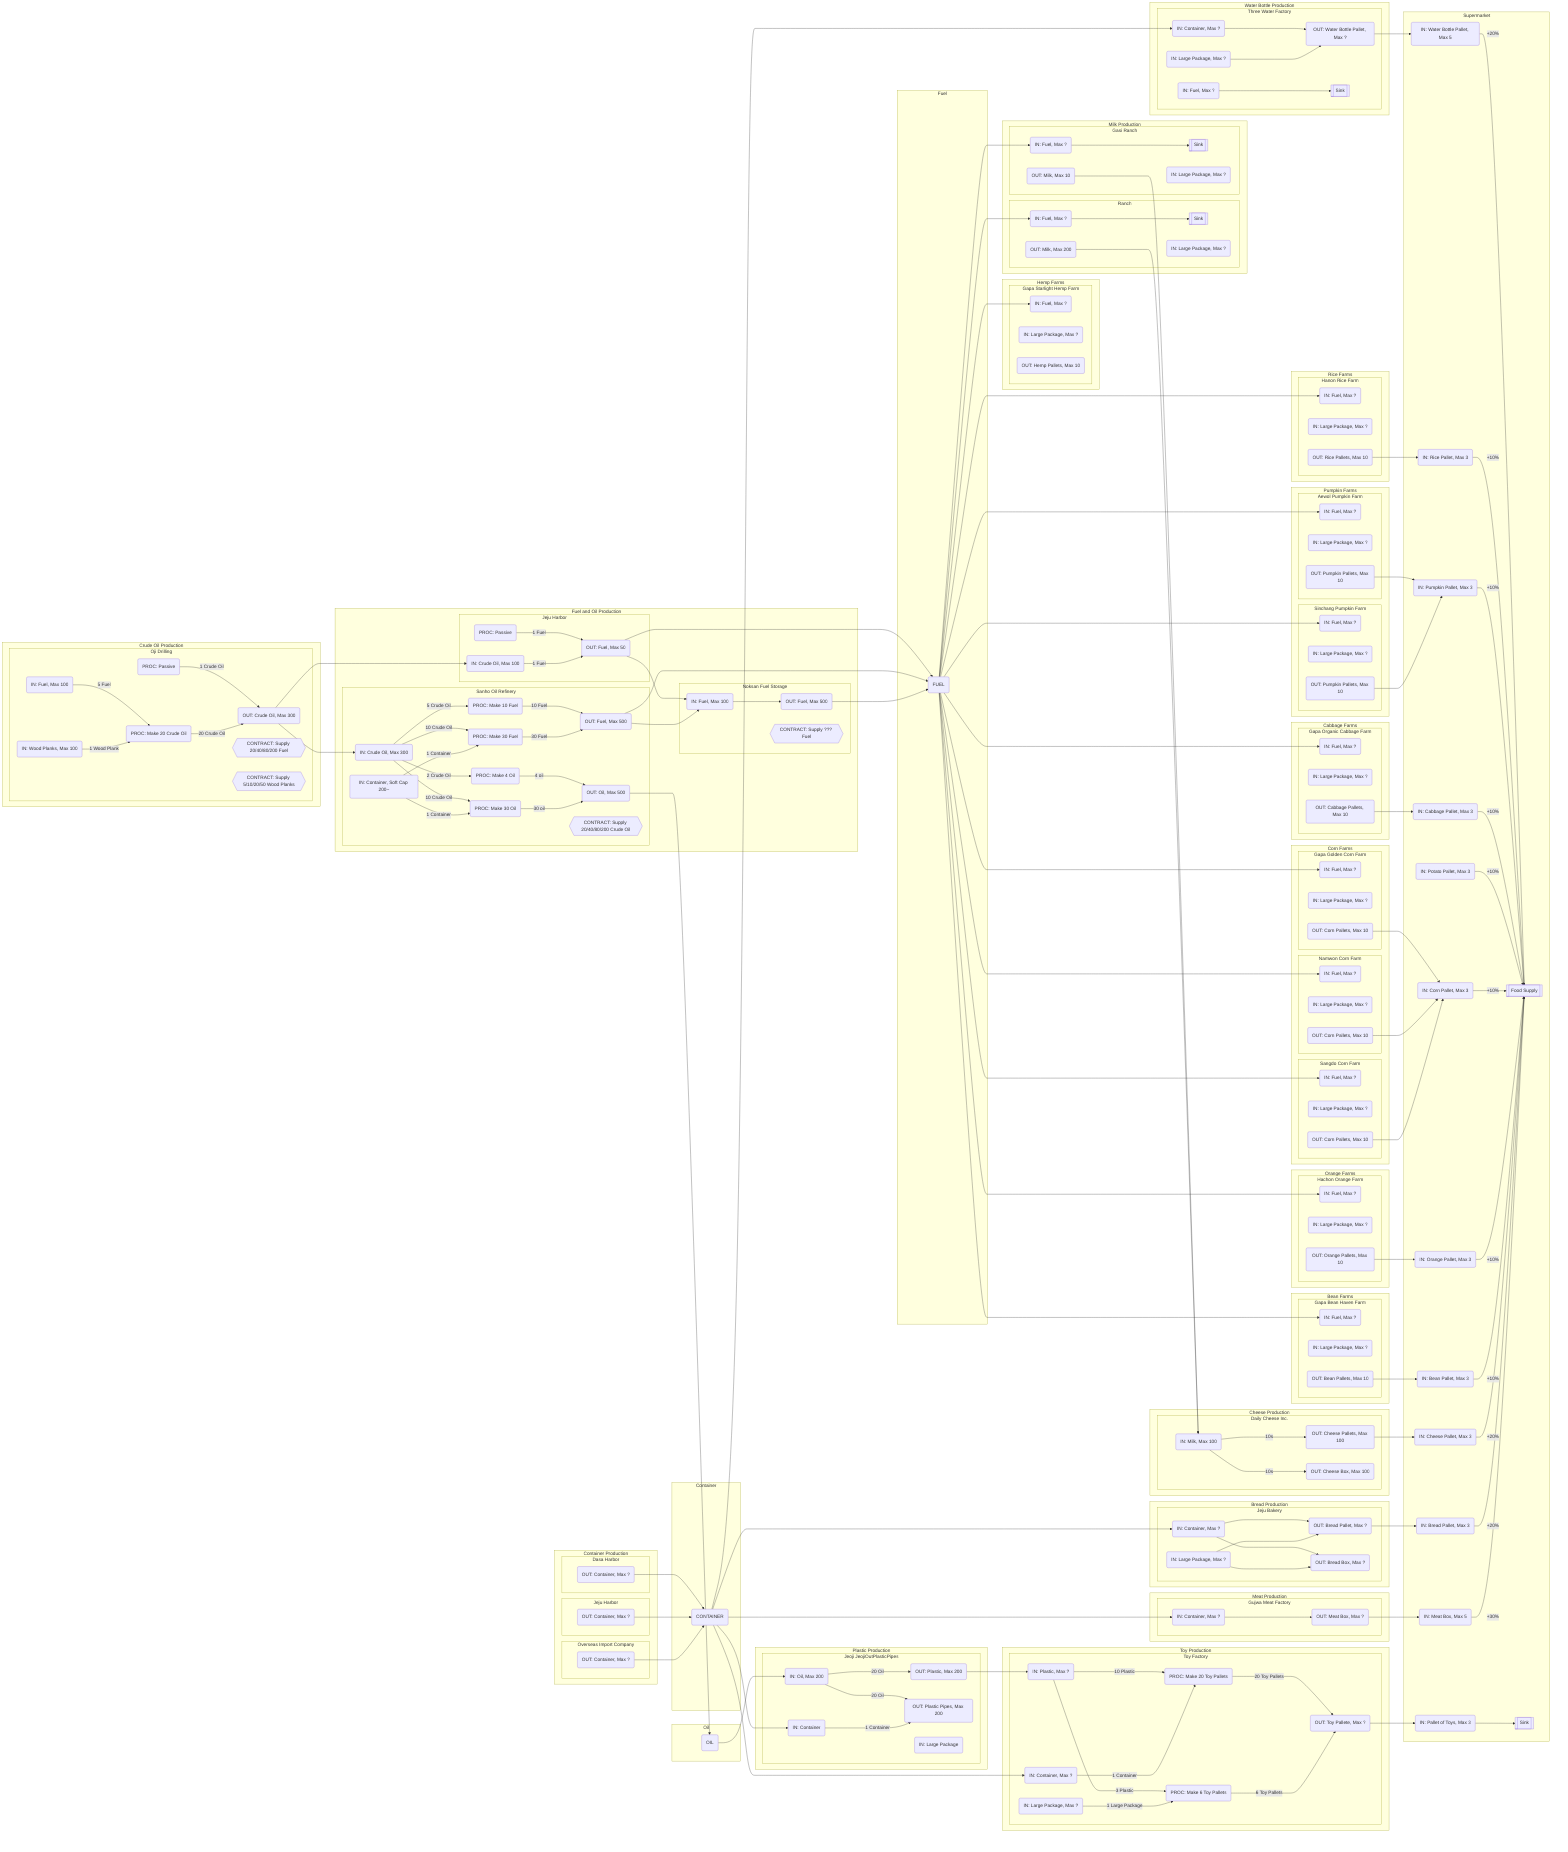 graph LR

    subgraph Crude Oil Production
        subgraph Oji Drilling
            OjiCrudeOil(OUT: Crude Oil, Max 300)
            OjiPassive(PROC: Passive) -->|1 Crude Oil| OjiCrudeOil
            OjiMake20Crude(PROC: Make 20 Crude Oil) -->|20 Crude Oil| OjiCrudeOil
            OjiInFuel(IN: Fuel, Max 100) -->|5 Fuel| OjiMake20Crude
            OjiInPlanks(IN: Wood Planks, Max 100) -->|1 Wood Plank| OjiMake20Crude
            OjiFuelContract{{CONTRACT: Supply 20/40/80/200 Fuel}}
            OjiPlankContract{{CONTRACT: Supply 5/10/20/50 Wood Planks}}
        end
    end

    subgraph Fuel and Oil Production
        subgraph Jeju Harbor
            JJOutFuel(OUT: Fuel, Max 50)
            JJPassive(PROC: Passive) -->|1 Fuel| JJOutFuel
            OjiCrudeOil --> JJInCrude(IN: Crude Oil, Max 100) -->|1 Fuel| JJOutFuel
        end
        subgraph Sanho Oil Refinery
            SanhoOutFuel(OUT: Fuel, Max 500)
            SanhoOutOil(OUT: Oil, Max 500)
            OjiCrudeOil --> SanhoInCrude(IN: Crude Oil, Max 300)
            SanhoInContainer(IN: Container, Soft Cap 200~)

            SanhoInCrude -->|5 Crude Oil| SanhoMake10Fuel(PROC: Make 10 Fuel) -->|10 Fuel| SanhoOutFuel

            SanhoInCrude -->|10 Crude Oil| SanhoMake30Fuel(PROC: Make 30 Fuel) -->|30 Fuel| SanhoOutFuel
            SanhoInContainer -->|1 Container| SanhoMake30Fuel

            SanhoInCrude -->|2 Crude Oil| SanhoMake4Oil(PROC: Make 4 Oil) -->|4 oil| SanhoOutOil

            SanhoInCrude -->|10 Crude Oil| SanhoMake30Oil(PROC: Make 30 Oil) -->|30 oil| SanhoOutOil
            SanhoInContainer -->|1 Container| SanhoMake30Oil

            SanhoOilContract{{CONTRACT: Supply 20/40/80/200 Crude Oil}}
        end
        subgraph Noksan Fuel Storage
            NoksanInFuel(IN: Fuel, Max 100) --> NoksanOutFuel(OUT: Fuel, Max 500)
            NoksanFuelContract{{CONTRACT: Supply ??? Fuel}}

            JJOutFuel --> NoksanInFuel
            SanhoOutFuel --> NoksanInFuel
        end
    end

    subgraph Fuel
        FuelAgg(FUEL)

        JJOutFuel --> FuelAgg
        SanhoOutFuel --> FuelAgg
        NoksanOutFuel --> FuelAgg
    end

    subgraph Oil
        OilAgg(OIL)

        SanhoOutOil --> OilAgg
    end

    subgraph Container Production
        subgraph Dasa Harbor
            DHContainer(OUT: Container, Max ?)
        end
        subgraph Jeju Harbor
            JJContainer(OUT: Container, Max ?)
        end
        subgraph Overseas Import Company
            OICContainer(OUT: Container, Max ?)
        end
    end

    subgraph Container
        ContainerAgg(CONTAINER)
        DHContainer --> ContainerAgg
        JJContainer --> ContainerAgg
        OICContainer --> ContainerAgg
    end

    subgraph Supermarket
        FoodSupply[[Food Supply]]
        Sink[[Sink]]

        WaterBottle(IN: Water Bottle Pallet, Max 5) -->|+20%| FoodSupply
        Rice(IN: Rice Pallet, Max 3) -->|+10%| FoodSupply
        Pumpkin(IN: Pumpkin Pallet, Max 3) -->|+10%| FoodSupply
        Cabbage(IN: Cabbage Pallet, Max 3) -->|+10%| FoodSupply
        Potato(IN: Potato Pallet, Max 3) -->|+10%| FoodSupply
        Corn(IN: Corn Pallet, Max 3) -->|+10%| FoodSupply
        Orange(IN: Orange Pallet, Max 3) -->|+10%| FoodSupply
        Bean(IN: Bean Pallet, Max 3) -->|+10%| FoodSupply
        Cheese(IN: Cheese Pallet, Max 3) -->|+20%| FoodSupply
        Bread(IN: Bread Pallet, Max 3)  -->|+20%| FoodSupply
        Meat(IN: Meat Box, Max 5) -->|+30%| FoodSupply
        Toys(IN: Pallet of Toys, Max 3) --> Sink


    end

    subgraph Water Bottle Production
        subgraph Three Water Factory
            OutWaterBottle(OUT: Water Bottle Pallet, Max ?) --> WaterBottle
            ContainerAgg --> TWFInContainer(IN: Container, Max ?) --> OutWaterBottle
            TWFInLargePackage(IN: Large Package, Max ?) --> OutWaterBottle
            TWFInFuel(IN: Fuel, Max ?) --> TWFSink[[Sink]]
        end
    end

    subgraph Rice Farms
        subgraph Hanon Rice Farm
            FuelAgg --> HRInFuel(IN: Fuel, Max ?)
            HRInLargePackage(IN: Large Package, Max ?)
            MakeRice1(OUT: Rice Pallets, Max 10) --> Rice
        end
    end

    subgraph Pumpkin Farms
        subgraph Aewol Pumpkin Farm
            FuelAgg --> APInFuel(IN: Fuel, Max ?)
            APInLargePackage(IN: Large Package, Max ?)
            MakePumpkin1(OUT: Pumpkin Pallets, Max 10) --> Pumpkin
        end
        subgraph Sinchang Pumpkin Farm
            FuelAgg --> SPInFuel(IN: Fuel, Max ?)
            SPInLargePackage(IN: Large Package, Max ?)
            MakePumpkin2(OUT: Pumpkin Pallets, Max 10) --> Pumpkin
        end
    end
    
    subgraph Cabbage Farms
        subgraph Gapa Organic Cabbage Farm
            FuelAgg --> GOCInFuel(IN: Fuel, Max ?)
            GOCInLargePackage(IN: Large Package, Max ?)
            MakeCabbage1(OUT: Cabbage Pallets, Max 10) --> Cabbage
        end
    end

    subgraph Corn Farms
        subgraph Gapa Golden Corn Farm
            FuelAgg --> GGCInFuel(IN: Fuel, Max ?)
            GGCInLargePackage(IN: Large Package, Max ?)
            MakeCorn1(OUT: Corn Pallets, Max 10) --> Corn
        end
        subgraph Namwon Corn Farm
            FuelAgg --> NCInFuel(IN: Fuel, Max ?)
            NCInLargePackage(IN: Large Package, Max ?)
            MakeCorn2(OUT: Corn Pallets, Max 10) --> Corn
        end
        subgraph Sangdo Corn Farm
            FuelAgg --> SCInFuel(IN: Fuel, Max ?)
            SCInLargePackage(IN: Large Package, Max ?)
            MakeCorn3(OUT: Corn Pallets, Max 10) --> Corn
        end
    end
    subgraph Orange Farms
        subgraph Hachon Orange Farm
            FuelAgg --> HOInFuel(IN: Fuel, Max ?)
            HOInLargePackage(IN: Large Package, Max ?)
            MakeOrange(OUT: Orange Pallets, Max 10) --> Orange
        end
    end

    subgraph Bean Farms
        subgraph Gapa Bean Haven Farm
            FuelAgg --> GBHInFuel(IN: Fuel, Max ?)
            GBHInLargePackage(IN: Large Package, Max ?)
            MakeBean1(OUT: Bean Pallets, Max 10) --> Bean
        end
    end

    subgraph Hemp Farms
        subgraph Gapa Starlight Hemp Farm
            FuelAgg --> GSHInFuel(IN: Fuel, Max ?)
            GSHInLargePackage(IN: Large Package, Max ?)
            MakeHemp1(OUT: Hemp Pallets, Max 10)
        end
    end

    subgraph Cheese Production
        subgraph Daily Cheese Inc.
            DCInMilk(IN: Milk, Max 100) -->|10s| OutCheesePallet(OUT: Cheese Pallets, Max 100) --> Cheese
            DCInMilk -->|10s| OutCheeseBox(OUT: Cheese Box, Max 100)
        end
    end

    subgraph Milk Production
        subgraph Ranch
            FuelAgg --> RanchInFuel(IN: Fuel, Max ?) --> RanchSink[[Sink]]
            RanchInLargePackage(IN: Large Package, Max ?)
            RanchOutMilk(OUT: Milk, Max 200) --> DCInMilk
        end
        subgraph Gasi Ranch
            FuelAgg --> GasiRanchInFuel(IN: Fuel, Max ?) --> GasiRanchSink[[Sink]]
            GasiRanchInLargePackage(IN: Large Package, Max ?)
            GasiRanchOutMilk(OUT: Milk, Max 10) --> DCInMilk
        end
    end

    subgraph Bread Production
        subgraph Jeju Bakery
            JJBInContainer(IN: Container, Max ?) --> OutBreadPallet(OUT: Bread Pallet, Max ?) --> Bread
            ContainerAgg --> JJBInContainer --> OutBreadBox(OUT: Bread Box, Max ?)
            JJBInLargePackage(IN: Large Package, Max ?) --> OutBreadPallet
            JJBInLargePackage --> OutBreadBox
        end
    end

    subgraph Meat Production
        subgraph Gujwa Meat Factory
            ContainerAgg --> GMFInContainer(IN: Container, Max ?) --> OutMeatBox(OUT: Meat Box, Max ?) --> Meat
        end
    end

    subgraph Plastic Production
        subgraph Jeoji JeojiOutPlasticPipes
            OilAgg --> JeojiInOil(IN: Oil, Max 200)
            JeojiInOil -->|20 Oil| JeojiOutPlastic(OUT: Plastic, Max 200)
            JeojiInOil -->|20 Oil| JeojiOutPlasticPipes(OUT: Plastic Pipes, Max 200)
            ContainerAgg --> JeojiInContainer(IN: Container) -->|1 Container| JeojiOutPlasticPipes
            JeojiInLargePackage(IN: Large Package)
        end
    end

    subgraph Toy Production
        subgraph Toy Factory
            ToyInPlastic(IN: Plastic, Max ?)
            JeojiOutPlastic --> ToyInPlastic

            ContainerAgg --> ToyInContainer(IN: Container, Max ?)

            ToyInLargePackage(IN: Large Package, Max ?)

            ToyOutPallette(OUT: Toy Pallete, Max ?)
            ToyOutPallette --> Toys

            ToyInPlastic -->|10 Plastic| ToyMake20Pallete(PROC: Make 20 Toy Pallets) -->|20 Toy Pallets| ToyOutPallette
            ToyInContainer -->|1 Container| ToyMake20Pallete

            ToyInPlastic -->|3 Plastic|ToyMake6Pallete(PROC: Make 6 Toy Pallets) -->|6 Toy Pallets| ToyOutPallette
            ToyInLargePackage -->|1 Large Package| ToyMake6Pallete
        end
    end